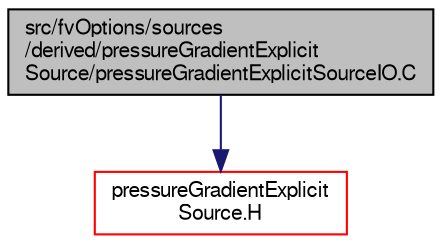 digraph "src/fvOptions/sources/derived/pressureGradientExplicitSource/pressureGradientExplicitSourceIO.C"
{
  bgcolor="transparent";
  edge [fontname="FreeSans",fontsize="10",labelfontname="FreeSans",labelfontsize="10"];
  node [fontname="FreeSans",fontsize="10",shape=record];
  Node0 [label="src/fvOptions/sources\l/derived/pressureGradientExplicit\lSource/pressureGradientExplicitSourceIO.C",height=0.2,width=0.4,color="black", fillcolor="grey75", style="filled", fontcolor="black"];
  Node0 -> Node1 [color="midnightblue",fontsize="10",style="solid",fontname="FreeSans"];
  Node1 [label="pressureGradientExplicit\lSource.H",height=0.2,width=0.4,color="red",URL="$a04667.html"];
}
